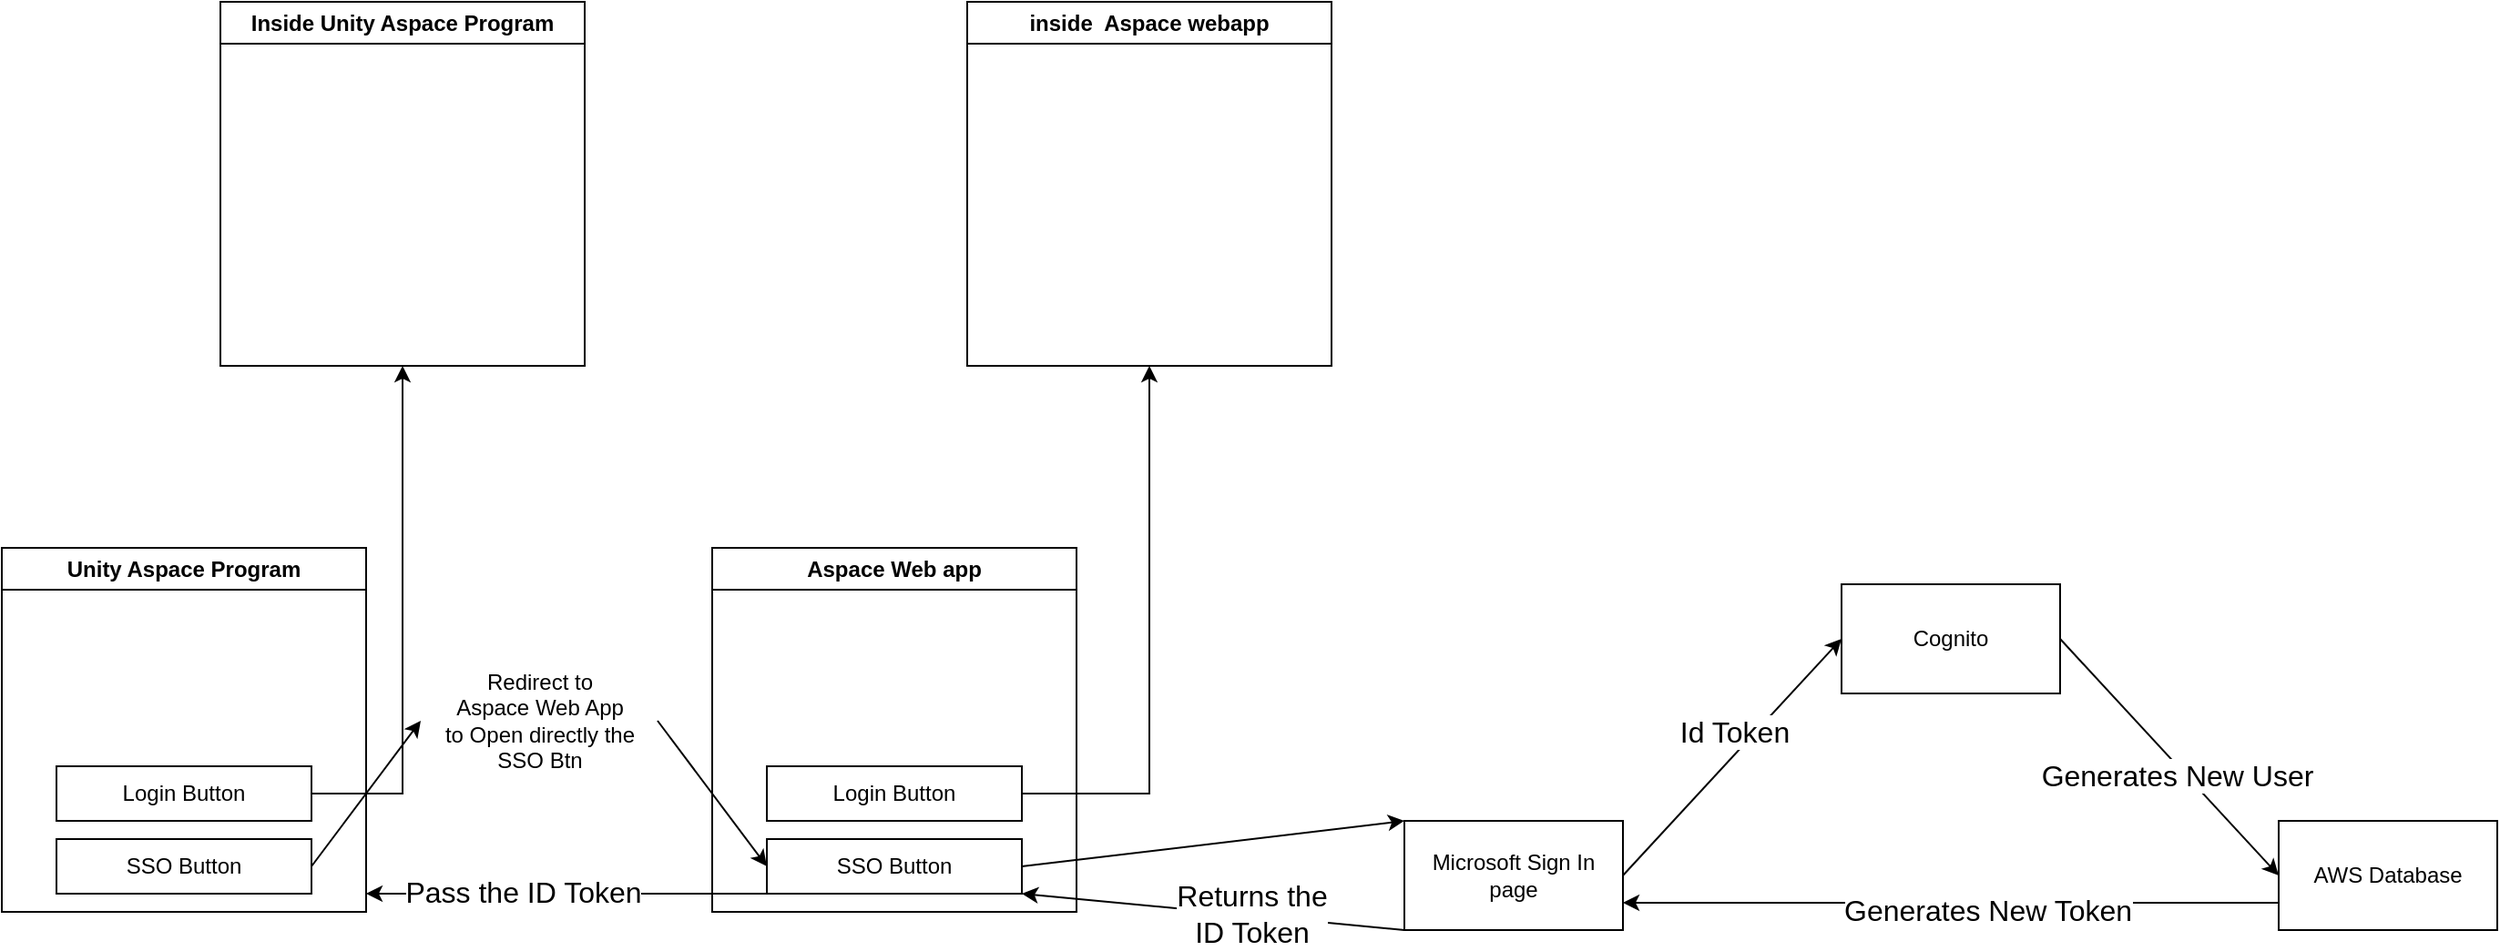 <mxfile version="23.1.2" type="github">
  <diagram id="C5RBs43oDa-KdzZeNtuy" name="Page-1">
    <mxGraphModel dx="2074" dy="1915" grid="1" gridSize="10" guides="1" tooltips="1" connect="1" arrows="1" fold="1" page="1" pageScale="1" pageWidth="827" pageHeight="1169" math="0" shadow="0">
      <root>
        <mxCell id="WIyWlLk6GJQsqaUBKTNV-0" />
        <mxCell id="WIyWlLk6GJQsqaUBKTNV-1" parent="WIyWlLk6GJQsqaUBKTNV-0" />
        <mxCell id="Jl4hCNYXZAjUs-OZSiLW-1" value="Unity Aspace Program" style="swimlane;whiteSpace=wrap;html=1;" vertex="1" parent="WIyWlLk6GJQsqaUBKTNV-1">
          <mxGeometry x="10" y="250" width="200" height="200" as="geometry" />
        </mxCell>
        <mxCell id="Jl4hCNYXZAjUs-OZSiLW-2" value="SSO Button" style="rounded=0;whiteSpace=wrap;html=1;" vertex="1" parent="Jl4hCNYXZAjUs-OZSiLW-1">
          <mxGeometry x="30" y="160" width="140" height="30" as="geometry" />
        </mxCell>
        <mxCell id="Jl4hCNYXZAjUs-OZSiLW-4" value="Login Button" style="rounded=0;whiteSpace=wrap;html=1;" vertex="1" parent="Jl4hCNYXZAjUs-OZSiLW-1">
          <mxGeometry x="30" y="120" width="140" height="30" as="geometry" />
        </mxCell>
        <mxCell id="Jl4hCNYXZAjUs-OZSiLW-3" value="Inside Unity Aspace Program" style="swimlane;whiteSpace=wrap;html=1;startSize=23;" vertex="1" parent="WIyWlLk6GJQsqaUBKTNV-1">
          <mxGeometry x="130" y="-50" width="200" height="200" as="geometry" />
        </mxCell>
        <mxCell id="Jl4hCNYXZAjUs-OZSiLW-5" value="" style="endArrow=classic;html=1;rounded=0;exitX=1;exitY=0.5;exitDx=0;exitDy=0;entryX=0.5;entryY=1;entryDx=0;entryDy=0;" edge="1" parent="WIyWlLk6GJQsqaUBKTNV-1" source="Jl4hCNYXZAjUs-OZSiLW-4" target="Jl4hCNYXZAjUs-OZSiLW-3">
          <mxGeometry width="50" height="50" relative="1" as="geometry">
            <mxPoint x="390" y="210" as="sourcePoint" />
            <mxPoint x="440" y="160" as="targetPoint" />
            <Array as="points">
              <mxPoint x="230" y="385" />
            </Array>
          </mxGeometry>
        </mxCell>
        <mxCell id="Jl4hCNYXZAjUs-OZSiLW-6" value="" style="endArrow=classic;html=1;rounded=0;exitX=1;exitY=0.5;exitDx=0;exitDy=0;entryX=0;entryY=0.5;entryDx=0;entryDy=0;" edge="1" parent="WIyWlLk6GJQsqaUBKTNV-1" source="Jl4hCNYXZAjUs-OZSiLW-10" target="Jl4hCNYXZAjUs-OZSiLW-9">
          <mxGeometry width="50" height="50" relative="1" as="geometry">
            <mxPoint x="390" y="610" as="sourcePoint" />
            <mxPoint x="320" y="425" as="targetPoint" />
          </mxGeometry>
        </mxCell>
        <mxCell id="Jl4hCNYXZAjUs-OZSiLW-7" value="Aspace Web app" style="swimlane;whiteSpace=wrap;html=1;" vertex="1" parent="WIyWlLk6GJQsqaUBKTNV-1">
          <mxGeometry x="400" y="250" width="200" height="200" as="geometry" />
        </mxCell>
        <mxCell id="Jl4hCNYXZAjUs-OZSiLW-8" value="Login Button" style="rounded=0;whiteSpace=wrap;html=1;" vertex="1" parent="Jl4hCNYXZAjUs-OZSiLW-7">
          <mxGeometry x="30" y="120" width="140" height="30" as="geometry" />
        </mxCell>
        <mxCell id="Jl4hCNYXZAjUs-OZSiLW-9" value="SSO Button" style="rounded=0;whiteSpace=wrap;html=1;" vertex="1" parent="Jl4hCNYXZAjUs-OZSiLW-7">
          <mxGeometry x="30" y="160" width="140" height="30" as="geometry" />
        </mxCell>
        <mxCell id="Jl4hCNYXZAjUs-OZSiLW-11" value="" style="endArrow=classic;html=1;rounded=0;exitX=1;exitY=0.5;exitDx=0;exitDy=0;entryX=0;entryY=0.5;entryDx=0;entryDy=0;" edge="1" parent="WIyWlLk6GJQsqaUBKTNV-1" source="Jl4hCNYXZAjUs-OZSiLW-2" target="Jl4hCNYXZAjUs-OZSiLW-10">
          <mxGeometry width="50" height="50" relative="1" as="geometry">
            <mxPoint x="180" y="425" as="sourcePoint" />
            <mxPoint x="390" y="425" as="targetPoint" />
          </mxGeometry>
        </mxCell>
        <mxCell id="Jl4hCNYXZAjUs-OZSiLW-10" value="Redirect to &lt;br&gt;Aspace Web App&lt;br&gt;to Open directly the &lt;br&gt;SSO Btn" style="text;html=1;align=center;verticalAlign=middle;resizable=0;points=[];autosize=1;strokeColor=none;fillColor=none;" vertex="1" parent="WIyWlLk6GJQsqaUBKTNV-1">
          <mxGeometry x="240" y="310" width="130" height="70" as="geometry" />
        </mxCell>
        <mxCell id="Jl4hCNYXZAjUs-OZSiLW-12" value="" style="endArrow=classic;html=1;rounded=0;exitX=1;exitY=0.5;exitDx=0;exitDy=0;entryX=0;entryY=0;entryDx=0;entryDy=0;endFill=1;" edge="1" parent="WIyWlLk6GJQsqaUBKTNV-1" source="Jl4hCNYXZAjUs-OZSiLW-9" target="Jl4hCNYXZAjUs-OZSiLW-23">
          <mxGeometry width="50" height="50" relative="1" as="geometry">
            <mxPoint x="390" y="310" as="sourcePoint" />
            <mxPoint x="680" y="425" as="targetPoint" />
            <Array as="points" />
          </mxGeometry>
        </mxCell>
        <mxCell id="Jl4hCNYXZAjUs-OZSiLW-13" value="inside&amp;nbsp; Aspace webapp" style="swimlane;whiteSpace=wrap;html=1;startSize=23;" vertex="1" parent="WIyWlLk6GJQsqaUBKTNV-1">
          <mxGeometry x="540" y="-50" width="200" height="200" as="geometry" />
        </mxCell>
        <mxCell id="Jl4hCNYXZAjUs-OZSiLW-14" value="" style="endArrow=classic;html=1;rounded=0;exitX=1;exitY=0.5;exitDx=0;exitDy=0;entryX=0.5;entryY=1;entryDx=0;entryDy=0;" edge="1" parent="WIyWlLk6GJQsqaUBKTNV-1" source="Jl4hCNYXZAjUs-OZSiLW-8" target="Jl4hCNYXZAjUs-OZSiLW-13">
          <mxGeometry width="50" height="50" relative="1" as="geometry">
            <mxPoint x="700" y="395" as="sourcePoint" />
            <mxPoint x="740" y="190" as="targetPoint" />
            <Array as="points">
              <mxPoint x="640" y="385" />
            </Array>
          </mxGeometry>
        </mxCell>
        <mxCell id="Jl4hCNYXZAjUs-OZSiLW-23" value="Microsoft Sign In page" style="rounded=0;whiteSpace=wrap;html=1;" vertex="1" parent="WIyWlLk6GJQsqaUBKTNV-1">
          <mxGeometry x="780" y="400" width="120" height="60" as="geometry" />
        </mxCell>
        <mxCell id="Jl4hCNYXZAjUs-OZSiLW-24" value="Cognito" style="rounded=0;whiteSpace=wrap;html=1;" vertex="1" parent="WIyWlLk6GJQsqaUBKTNV-1">
          <mxGeometry x="1020" y="270" width="120" height="60" as="geometry" />
        </mxCell>
        <mxCell id="Jl4hCNYXZAjUs-OZSiLW-26" value="" style="endArrow=classic;html=1;rounded=0;exitX=1;exitY=0.5;exitDx=0;exitDy=0;entryX=0;entryY=0.5;entryDx=0;entryDy=0;" edge="1" parent="WIyWlLk6GJQsqaUBKTNV-1" source="Jl4hCNYXZAjUs-OZSiLW-23" target="Jl4hCNYXZAjUs-OZSiLW-24">
          <mxGeometry width="50" height="50" relative="1" as="geometry">
            <mxPoint x="570" y="330" as="sourcePoint" />
            <mxPoint x="620" y="280" as="targetPoint" />
          </mxGeometry>
        </mxCell>
        <mxCell id="Jl4hCNYXZAjUs-OZSiLW-27" value="Id Token" style="edgeLabel;html=1;align=center;verticalAlign=middle;resizable=0;points=[];spacing=2;fontSize=16;" vertex="1" connectable="0" parent="Jl4hCNYXZAjUs-OZSiLW-26">
          <mxGeometry x="0.233" y="-1" relative="1" as="geometry">
            <mxPoint x="-14" as="offset" />
          </mxGeometry>
        </mxCell>
        <mxCell id="Jl4hCNYXZAjUs-OZSiLW-29" value="AWS Database" style="rounded=0;whiteSpace=wrap;html=1;" vertex="1" parent="WIyWlLk6GJQsqaUBKTNV-1">
          <mxGeometry x="1260" y="400" width="120" height="60" as="geometry" />
        </mxCell>
        <mxCell id="Jl4hCNYXZAjUs-OZSiLW-30" value="" style="endArrow=classic;html=1;rounded=0;exitX=1;exitY=0.5;exitDx=0;exitDy=0;entryX=0;entryY=0.5;entryDx=0;entryDy=0;" edge="1" parent="WIyWlLk6GJQsqaUBKTNV-1" source="Jl4hCNYXZAjUs-OZSiLW-24" target="Jl4hCNYXZAjUs-OZSiLW-29">
          <mxGeometry width="50" height="50" relative="1" as="geometry">
            <mxPoint x="760" y="330" as="sourcePoint" />
            <mxPoint x="810" y="280" as="targetPoint" />
          </mxGeometry>
        </mxCell>
        <mxCell id="Jl4hCNYXZAjUs-OZSiLW-31" value="Generates New User" style="edgeLabel;html=1;align=center;verticalAlign=middle;resizable=0;points=[];fontSize=16;" vertex="1" connectable="0" parent="Jl4hCNYXZAjUs-OZSiLW-30">
          <mxGeometry x="0.109" y="-4" relative="1" as="geometry">
            <mxPoint as="offset" />
          </mxGeometry>
        </mxCell>
        <mxCell id="Jl4hCNYXZAjUs-OZSiLW-32" value="" style="endArrow=classic;html=1;rounded=0;exitX=0;exitY=0.75;exitDx=0;exitDy=0;entryX=1;entryY=0.75;entryDx=0;entryDy=0;" edge="1" parent="WIyWlLk6GJQsqaUBKTNV-1" source="Jl4hCNYXZAjUs-OZSiLW-29" target="Jl4hCNYXZAjUs-OZSiLW-23">
          <mxGeometry width="50" height="50" relative="1" as="geometry">
            <mxPoint x="880" y="220" as="sourcePoint" />
            <mxPoint x="810" y="280" as="targetPoint" />
          </mxGeometry>
        </mxCell>
        <mxCell id="Jl4hCNYXZAjUs-OZSiLW-33" value="Generates New Token" style="edgeLabel;html=1;align=center;verticalAlign=middle;resizable=0;points=[];fontSize=16;" vertex="1" connectable="0" parent="Jl4hCNYXZAjUs-OZSiLW-32">
          <mxGeometry x="-0.109" y="4" relative="1" as="geometry">
            <mxPoint as="offset" />
          </mxGeometry>
        </mxCell>
        <mxCell id="Jl4hCNYXZAjUs-OZSiLW-36" value="" style="endArrow=classic;html=1;rounded=0;exitX=0;exitY=1;exitDx=0;exitDy=0;entryX=1;entryY=1;entryDx=0;entryDy=0;" edge="1" parent="WIyWlLk6GJQsqaUBKTNV-1" source="Jl4hCNYXZAjUs-OZSiLW-23" target="Jl4hCNYXZAjUs-OZSiLW-9">
          <mxGeometry width="50" height="50" relative="1" as="geometry">
            <mxPoint x="760" y="330" as="sourcePoint" />
            <mxPoint x="810" y="280" as="targetPoint" />
          </mxGeometry>
        </mxCell>
        <mxCell id="Jl4hCNYXZAjUs-OZSiLW-37" value="Returns the &lt;br&gt;ID Token" style="edgeLabel;html=1;align=center;verticalAlign=middle;resizable=0;points=[];fontSize=16;" vertex="1" connectable="0" parent="Jl4hCNYXZAjUs-OZSiLW-36">
          <mxGeometry x="-0.198" y="-1" relative="1" as="geometry">
            <mxPoint as="offset" />
          </mxGeometry>
        </mxCell>
        <mxCell id="Jl4hCNYXZAjUs-OZSiLW-38" value="" style="endArrow=classic;html=1;rounded=0;exitX=0;exitY=1;exitDx=0;exitDy=0;" edge="1" parent="WIyWlLk6GJQsqaUBKTNV-1" source="Jl4hCNYXZAjUs-OZSiLW-9">
          <mxGeometry width="50" height="50" relative="1" as="geometry">
            <mxPoint x="760" y="330" as="sourcePoint" />
            <mxPoint x="210" y="440" as="targetPoint" />
          </mxGeometry>
        </mxCell>
        <mxCell id="Jl4hCNYXZAjUs-OZSiLW-39" value="Pass the ID Token" style="edgeLabel;html=1;align=center;verticalAlign=middle;resizable=0;points=[];fontSize=16;" vertex="1" connectable="0" parent="Jl4hCNYXZAjUs-OZSiLW-38">
          <mxGeometry x="0.218" y="-1" relative="1" as="geometry">
            <mxPoint as="offset" />
          </mxGeometry>
        </mxCell>
      </root>
    </mxGraphModel>
  </diagram>
</mxfile>
